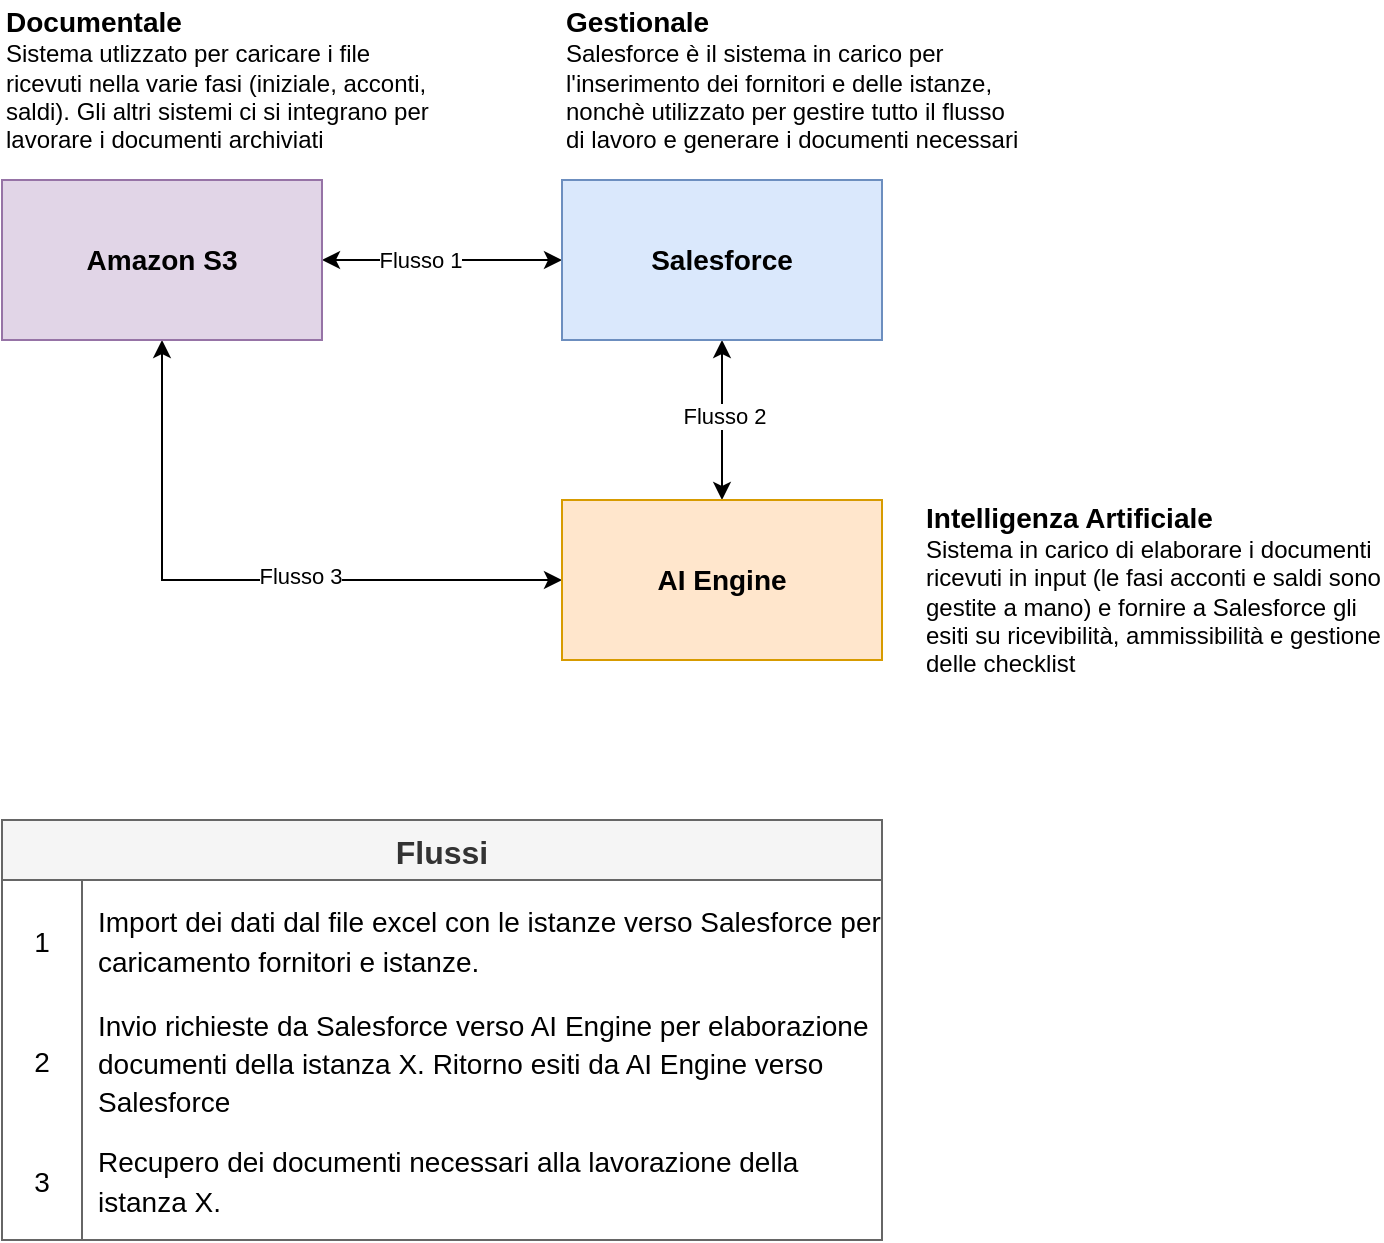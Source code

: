 <mxfile version="25.0.3">
  <diagram name="Page-1" id="cohj8z8S4m5TxLio4ceR">
    <mxGraphModel dx="1195" dy="622" grid="1" gridSize="10" guides="1" tooltips="1" connect="1" arrows="1" fold="1" page="1" pageScale="1" pageWidth="827" pageHeight="1169" math="0" shadow="0">
      <root>
        <mxCell id="0" />
        <mxCell id="1" parent="0" />
        <mxCell id="AAG1v3WY4wcVgF360aav-14" style="edgeStyle=orthogonalEdgeStyle;rounded=0;orthogonalLoop=1;jettySize=auto;html=1;exitX=1;exitY=0.5;exitDx=0;exitDy=0;entryX=0;entryY=0.5;entryDx=0;entryDy=0;startArrow=classic;startFill=1;" edge="1" parent="1" source="AAG1v3WY4wcVgF360aav-1" target="AAG1v3WY4wcVgF360aav-3">
          <mxGeometry relative="1" as="geometry" />
        </mxCell>
        <mxCell id="AAG1v3WY4wcVgF360aav-16" value="Flusso 1" style="edgeLabel;html=1;align=center;verticalAlign=middle;resizable=0;points=[];" vertex="1" connectable="0" parent="AAG1v3WY4wcVgF360aav-14">
          <mxGeometry x="-0.183" relative="1" as="geometry">
            <mxPoint as="offset" />
          </mxGeometry>
        </mxCell>
        <mxCell id="AAG1v3WY4wcVgF360aav-15" style="edgeStyle=orthogonalEdgeStyle;rounded=0;orthogonalLoop=1;jettySize=auto;html=1;exitX=0.5;exitY=1;exitDx=0;exitDy=0;entryX=0;entryY=0.5;entryDx=0;entryDy=0;startArrow=classic;startFill=1;" edge="1" parent="1" source="AAG1v3WY4wcVgF360aav-1" target="AAG1v3WY4wcVgF360aav-5">
          <mxGeometry relative="1" as="geometry" />
        </mxCell>
        <mxCell id="AAG1v3WY4wcVgF360aav-18" value="Flusso 3" style="edgeLabel;html=1;align=center;verticalAlign=middle;resizable=0;points=[];" vertex="1" connectable="0" parent="AAG1v3WY4wcVgF360aav-15">
          <mxGeometry x="0.181" y="2" relative="1" as="geometry">
            <mxPoint as="offset" />
          </mxGeometry>
        </mxCell>
        <mxCell id="AAG1v3WY4wcVgF360aav-1" value="&lt;b&gt;&lt;font style=&quot;font-size: 14px;&quot;&gt;Amazon S3&lt;/font&gt;&lt;/b&gt;" style="rounded=0;whiteSpace=wrap;html=1;fillColor=#e1d5e7;strokeColor=#9673a6;" vertex="1" parent="1">
          <mxGeometry x="80" y="120" width="160" height="80" as="geometry" />
        </mxCell>
        <mxCell id="AAG1v3WY4wcVgF360aav-13" style="edgeStyle=orthogonalEdgeStyle;rounded=0;orthogonalLoop=1;jettySize=auto;html=1;exitX=0.5;exitY=1;exitDx=0;exitDy=0;entryX=0.5;entryY=0;entryDx=0;entryDy=0;startArrow=classic;startFill=1;" edge="1" parent="1" source="AAG1v3WY4wcVgF360aav-3" target="AAG1v3WY4wcVgF360aav-5">
          <mxGeometry relative="1" as="geometry" />
        </mxCell>
        <mxCell id="AAG1v3WY4wcVgF360aav-17" value="Flusso 2" style="edgeLabel;html=1;align=center;verticalAlign=middle;resizable=0;points=[];" vertex="1" connectable="0" parent="AAG1v3WY4wcVgF360aav-13">
          <mxGeometry x="-0.05" y="1" relative="1" as="geometry">
            <mxPoint as="offset" />
          </mxGeometry>
        </mxCell>
        <mxCell id="AAG1v3WY4wcVgF360aav-3" value="&lt;b&gt;&lt;font style=&quot;font-size: 14px;&quot;&gt;Salesforce&lt;/font&gt;&lt;/b&gt;" style="rounded=0;whiteSpace=wrap;html=1;fillColor=#dae8fc;strokeColor=#6c8ebf;" vertex="1" parent="1">
          <mxGeometry x="360" y="120" width="160" height="80" as="geometry" />
        </mxCell>
        <mxCell id="AAG1v3WY4wcVgF360aav-5" value="&lt;b&gt;&lt;font style=&quot;font-size: 14px;&quot;&gt;AI Engine&lt;/font&gt;&lt;/b&gt;" style="rounded=0;whiteSpace=wrap;html=1;fillColor=#ffe6cc;strokeColor=#d79b00;" vertex="1" parent="1">
          <mxGeometry x="360" y="280" width="160" height="80" as="geometry" />
        </mxCell>
        <mxCell id="AAG1v3WY4wcVgF360aav-21" value="&lt;b&gt;&lt;font style=&quot;font-size: 14px;&quot;&gt;Documentale&lt;/font&gt;&lt;/b&gt;&lt;div&gt;Sistema utlizzato per caricare i file ricevuti nella varie fasi (iniziale, acconti, saldi). Gli altri sistemi ci si integrano per lavorare i documenti archiviati&lt;/div&gt;" style="text;html=1;align=left;verticalAlign=middle;whiteSpace=wrap;rounded=0;" vertex="1" parent="1">
          <mxGeometry x="80" y="30" width="220" height="80" as="geometry" />
        </mxCell>
        <mxCell id="AAG1v3WY4wcVgF360aav-22" value="&lt;div&gt;&lt;span style=&quot;font-size: 14px;&quot;&gt;&lt;b&gt;Gestionale&lt;/b&gt;&lt;/span&gt;&lt;/div&gt;&lt;div&gt;Salesforce è il sistema in carico per l&#39;inserimento dei fornitori e delle istanze, nonchè utilizzato per gestire tutto il flusso di lavoro e generare i documenti necessari&lt;/div&gt;" style="text;html=1;align=left;verticalAlign=middle;whiteSpace=wrap;rounded=0;" vertex="1" parent="1">
          <mxGeometry x="360" y="30" width="230" height="80" as="geometry" />
        </mxCell>
        <mxCell id="AAG1v3WY4wcVgF360aav-23" value="&lt;div&gt;&lt;span style=&quot;font-size: 14px;&quot;&gt;&lt;b&gt;Intelligenza Artificiale&lt;/b&gt;&lt;/span&gt;&lt;/div&gt;&lt;div&gt;Sistema in carico di elaborare i documenti ricevuti in input (le fasi acconti e saldi sono gestite a mano) e fornire a Salesforce gli esiti su ricevibilità, ammissibilità e gestione delle checklist&lt;/div&gt;" style="text;html=1;align=left;verticalAlign=middle;whiteSpace=wrap;rounded=0;" vertex="1" parent="1">
          <mxGeometry x="540" y="280" width="230" height="90" as="geometry" />
        </mxCell>
        <mxCell id="AAG1v3WY4wcVgF360aav-29" value="Flussi" style="shape=table;startSize=30;container=1;collapsible=0;childLayout=tableLayout;fixedRows=1;rowLines=0;fontStyle=1;strokeColor=#666666;fontSize=16;fillColor=#f5f5f5;fontColor=#333333;" vertex="1" parent="1">
          <mxGeometry x="80" y="440" width="440" height="210" as="geometry" />
        </mxCell>
        <mxCell id="AAG1v3WY4wcVgF360aav-30" value="" style="shape=tableRow;horizontal=0;startSize=0;swimlaneHead=0;swimlaneBody=0;top=0;left=0;bottom=0;right=0;collapsible=0;dropTarget=0;fillColor=none;points=[[0,0.5],[1,0.5]];portConstraint=eastwest;strokeColor=inherit;fontSize=16;" vertex="1" parent="AAG1v3WY4wcVgF360aav-29">
          <mxGeometry y="30" width="440" height="60" as="geometry" />
        </mxCell>
        <mxCell id="AAG1v3WY4wcVgF360aav-31" value="&lt;font style=&quot;font-size: 14px;&quot;&gt;1&lt;/font&gt;" style="shape=partialRectangle;html=1;whiteSpace=wrap;connectable=0;fillColor=none;top=0;left=0;bottom=0;right=0;overflow=hidden;pointerEvents=1;strokeColor=inherit;fontSize=16;" vertex="1" parent="AAG1v3WY4wcVgF360aav-30">
          <mxGeometry width="40" height="60" as="geometry">
            <mxRectangle width="40" height="60" as="alternateBounds" />
          </mxGeometry>
        </mxCell>
        <mxCell id="AAG1v3WY4wcVgF360aav-32" value="&lt;span style=&quot;font-size: 14px;&quot;&gt;Import dei dati dal file excel con le istanze verso Salesforce per caricamento fornitori e istanze.&lt;/span&gt;" style="shape=partialRectangle;html=1;whiteSpace=wrap;connectable=0;fillColor=none;top=0;left=0;bottom=0;right=0;align=left;spacingLeft=6;overflow=hidden;strokeColor=inherit;fontSize=16;" vertex="1" parent="AAG1v3WY4wcVgF360aav-30">
          <mxGeometry x="40" width="400" height="60" as="geometry">
            <mxRectangle width="400" height="60" as="alternateBounds" />
          </mxGeometry>
        </mxCell>
        <mxCell id="AAG1v3WY4wcVgF360aav-33" value="" style="shape=tableRow;horizontal=0;startSize=0;swimlaneHead=0;swimlaneBody=0;top=0;left=0;bottom=0;right=0;collapsible=0;dropTarget=0;fillColor=none;points=[[0,0.5],[1,0.5]];portConstraint=eastwest;strokeColor=inherit;fontSize=16;" vertex="1" parent="AAG1v3WY4wcVgF360aav-29">
          <mxGeometry y="90" width="440" height="60" as="geometry" />
        </mxCell>
        <mxCell id="AAG1v3WY4wcVgF360aav-34" value="&lt;font style=&quot;font-size: 14px;&quot;&gt;2&lt;/font&gt;" style="shape=partialRectangle;html=1;whiteSpace=wrap;connectable=0;fillColor=none;top=0;left=0;bottom=0;right=0;overflow=hidden;strokeColor=inherit;fontSize=16;" vertex="1" parent="AAG1v3WY4wcVgF360aav-33">
          <mxGeometry width="40" height="60" as="geometry">
            <mxRectangle width="40" height="60" as="alternateBounds" />
          </mxGeometry>
        </mxCell>
        <mxCell id="AAG1v3WY4wcVgF360aav-35" value="&lt;font style=&quot;font-size: 14px;&quot;&gt;Invio richieste da Salesforce verso AI Engine per elaborazione documenti della istanza X. Ritorno esiti da AI Engine verso Salesforce&lt;/font&gt;" style="shape=partialRectangle;html=1;whiteSpace=wrap;connectable=0;fillColor=none;top=0;left=0;bottom=0;right=0;align=left;spacingLeft=6;overflow=hidden;strokeColor=inherit;fontSize=16;" vertex="1" parent="AAG1v3WY4wcVgF360aav-33">
          <mxGeometry x="40" width="400" height="60" as="geometry">
            <mxRectangle width="400" height="60" as="alternateBounds" />
          </mxGeometry>
        </mxCell>
        <mxCell id="AAG1v3WY4wcVgF360aav-36" value="" style="shape=tableRow;horizontal=0;startSize=0;swimlaneHead=0;swimlaneBody=0;top=0;left=0;bottom=0;right=0;collapsible=0;dropTarget=0;fillColor=none;points=[[0,0.5],[1,0.5]];portConstraint=eastwest;strokeColor=inherit;fontSize=16;" vertex="1" parent="AAG1v3WY4wcVgF360aav-29">
          <mxGeometry y="150" width="440" height="60" as="geometry" />
        </mxCell>
        <mxCell id="AAG1v3WY4wcVgF360aav-37" value="&lt;font style=&quot;font-size: 14px;&quot;&gt;3&lt;/font&gt;" style="shape=partialRectangle;html=1;whiteSpace=wrap;connectable=0;fillColor=none;top=0;left=0;bottom=0;right=0;overflow=hidden;strokeColor=inherit;fontSize=16;" vertex="1" parent="AAG1v3WY4wcVgF360aav-36">
          <mxGeometry width="40" height="60" as="geometry">
            <mxRectangle width="40" height="60" as="alternateBounds" />
          </mxGeometry>
        </mxCell>
        <mxCell id="AAG1v3WY4wcVgF360aav-38" value="&lt;font style=&quot;font-size: 14px;&quot;&gt;Recupero dei documenti necessari alla lavorazione della istanza X.&lt;/font&gt;" style="shape=partialRectangle;html=1;whiteSpace=wrap;connectable=0;fillColor=none;top=0;left=0;bottom=0;right=0;align=left;spacingLeft=6;overflow=hidden;strokeColor=inherit;fontSize=16;" vertex="1" parent="AAG1v3WY4wcVgF360aav-36">
          <mxGeometry x="40" width="400" height="60" as="geometry">
            <mxRectangle width="400" height="60" as="alternateBounds" />
          </mxGeometry>
        </mxCell>
      </root>
    </mxGraphModel>
  </diagram>
</mxfile>
